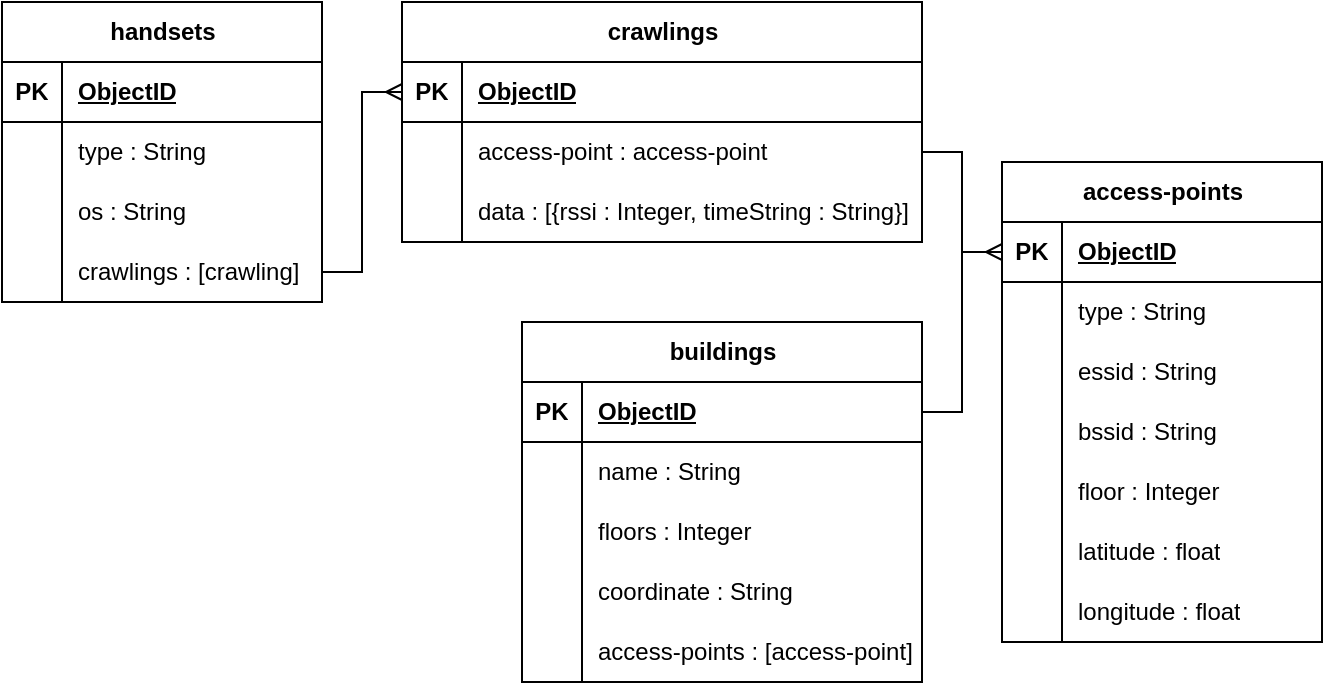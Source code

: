 <mxfile version="21.6.2" type="github" pages="2">
  <diagram name="ERD - Aruba" id="UW76ojvbWz_bRpLKUEDA">
    <mxGraphModel dx="763" dy="402" grid="1" gridSize="10" guides="1" tooltips="1" connect="1" arrows="1" fold="1" page="1" pageScale="1" pageWidth="827" pageHeight="1169" math="0" shadow="0">
      <root>
        <mxCell id="0" />
        <mxCell id="1" parent="0" />
        <mxCell id="Q_8P-X1uOxJ3i6bw0EPG-1" value="buildings" style="shape=table;startSize=30;container=1;collapsible=1;childLayout=tableLayout;fixedRows=1;rowLines=0;fontStyle=1;align=center;resizeLast=1;html=1;" parent="1" vertex="1">
          <mxGeometry x="340" y="440" width="200" height="180" as="geometry" />
        </mxCell>
        <mxCell id="Q_8P-X1uOxJ3i6bw0EPG-2" value="" style="shape=tableRow;horizontal=0;startSize=0;swimlaneHead=0;swimlaneBody=0;fillColor=none;collapsible=0;dropTarget=0;points=[[0,0.5],[1,0.5]];portConstraint=eastwest;top=0;left=0;right=0;bottom=1;" parent="Q_8P-X1uOxJ3i6bw0EPG-1" vertex="1">
          <mxGeometry y="30" width="200" height="30" as="geometry" />
        </mxCell>
        <mxCell id="Q_8P-X1uOxJ3i6bw0EPG-3" value="PK" style="shape=partialRectangle;connectable=0;fillColor=none;top=0;left=0;bottom=0;right=0;fontStyle=1;overflow=hidden;whiteSpace=wrap;html=1;" parent="Q_8P-X1uOxJ3i6bw0EPG-2" vertex="1">
          <mxGeometry width="30" height="30" as="geometry">
            <mxRectangle width="30" height="30" as="alternateBounds" />
          </mxGeometry>
        </mxCell>
        <mxCell id="Q_8P-X1uOxJ3i6bw0EPG-4" value="ObjectID" style="shape=partialRectangle;connectable=0;fillColor=none;top=0;left=0;bottom=0;right=0;align=left;spacingLeft=6;fontStyle=5;overflow=hidden;whiteSpace=wrap;html=1;" parent="Q_8P-X1uOxJ3i6bw0EPG-2" vertex="1">
          <mxGeometry x="30" width="170" height="30" as="geometry">
            <mxRectangle width="170" height="30" as="alternateBounds" />
          </mxGeometry>
        </mxCell>
        <mxCell id="Q_8P-X1uOxJ3i6bw0EPG-5" value="" style="shape=tableRow;horizontal=0;startSize=0;swimlaneHead=0;swimlaneBody=0;fillColor=none;collapsible=0;dropTarget=0;points=[[0,0.5],[1,0.5]];portConstraint=eastwest;top=0;left=0;right=0;bottom=0;" parent="Q_8P-X1uOxJ3i6bw0EPG-1" vertex="1">
          <mxGeometry y="60" width="200" height="30" as="geometry" />
        </mxCell>
        <mxCell id="Q_8P-X1uOxJ3i6bw0EPG-6" value="" style="shape=partialRectangle;connectable=0;fillColor=none;top=0;left=0;bottom=0;right=0;editable=1;overflow=hidden;whiteSpace=wrap;html=1;" parent="Q_8P-X1uOxJ3i6bw0EPG-5" vertex="1">
          <mxGeometry width="30" height="30" as="geometry">
            <mxRectangle width="30" height="30" as="alternateBounds" />
          </mxGeometry>
        </mxCell>
        <mxCell id="Q_8P-X1uOxJ3i6bw0EPG-7" value="name : String" style="shape=partialRectangle;connectable=0;fillColor=none;top=0;left=0;bottom=0;right=0;align=left;spacingLeft=6;overflow=hidden;whiteSpace=wrap;html=1;" parent="Q_8P-X1uOxJ3i6bw0EPG-5" vertex="1">
          <mxGeometry x="30" width="170" height="30" as="geometry">
            <mxRectangle width="170" height="30" as="alternateBounds" />
          </mxGeometry>
        </mxCell>
        <mxCell id="Q_8P-X1uOxJ3i6bw0EPG-8" value="" style="shape=tableRow;horizontal=0;startSize=0;swimlaneHead=0;swimlaneBody=0;fillColor=none;collapsible=0;dropTarget=0;points=[[0,0.5],[1,0.5]];portConstraint=eastwest;top=0;left=0;right=0;bottom=0;" parent="Q_8P-X1uOxJ3i6bw0EPG-1" vertex="1">
          <mxGeometry y="90" width="200" height="30" as="geometry" />
        </mxCell>
        <mxCell id="Q_8P-X1uOxJ3i6bw0EPG-9" value="" style="shape=partialRectangle;connectable=0;fillColor=none;top=0;left=0;bottom=0;right=0;editable=1;overflow=hidden;whiteSpace=wrap;html=1;" parent="Q_8P-X1uOxJ3i6bw0EPG-8" vertex="1">
          <mxGeometry width="30" height="30" as="geometry">
            <mxRectangle width="30" height="30" as="alternateBounds" />
          </mxGeometry>
        </mxCell>
        <mxCell id="Q_8P-X1uOxJ3i6bw0EPG-10" value="floors : Integer" style="shape=partialRectangle;connectable=0;fillColor=none;top=0;left=0;bottom=0;right=0;align=left;spacingLeft=6;overflow=hidden;whiteSpace=wrap;html=1;" parent="Q_8P-X1uOxJ3i6bw0EPG-8" vertex="1">
          <mxGeometry x="30" width="170" height="30" as="geometry">
            <mxRectangle width="170" height="30" as="alternateBounds" />
          </mxGeometry>
        </mxCell>
        <mxCell id="Q_8P-X1uOxJ3i6bw0EPG-86" value="" style="shape=tableRow;horizontal=0;startSize=0;swimlaneHead=0;swimlaneBody=0;fillColor=none;collapsible=0;dropTarget=0;points=[[0,0.5],[1,0.5]];portConstraint=eastwest;top=0;left=0;right=0;bottom=0;" parent="Q_8P-X1uOxJ3i6bw0EPG-1" vertex="1">
          <mxGeometry y="120" width="200" height="30" as="geometry" />
        </mxCell>
        <mxCell id="Q_8P-X1uOxJ3i6bw0EPG-87" value="" style="shape=partialRectangle;connectable=0;fillColor=none;top=0;left=0;bottom=0;right=0;editable=1;overflow=hidden;whiteSpace=wrap;html=1;" parent="Q_8P-X1uOxJ3i6bw0EPG-86" vertex="1">
          <mxGeometry width="30" height="30" as="geometry">
            <mxRectangle width="30" height="30" as="alternateBounds" />
          </mxGeometry>
        </mxCell>
        <mxCell id="Q_8P-X1uOxJ3i6bw0EPG-88" value="coordinate : String" style="shape=partialRectangle;connectable=0;fillColor=none;top=0;left=0;bottom=0;right=0;align=left;spacingLeft=6;overflow=hidden;whiteSpace=wrap;html=1;" parent="Q_8P-X1uOxJ3i6bw0EPG-86" vertex="1">
          <mxGeometry x="30" width="170" height="30" as="geometry">
            <mxRectangle width="170" height="30" as="alternateBounds" />
          </mxGeometry>
        </mxCell>
        <mxCell id="Q_8P-X1uOxJ3i6bw0EPG-43" value="" style="shape=tableRow;horizontal=0;startSize=0;swimlaneHead=0;swimlaneBody=0;fillColor=none;collapsible=0;dropTarget=0;points=[[0,0.5],[1,0.5]];portConstraint=eastwest;top=0;left=0;right=0;bottom=0;" parent="Q_8P-X1uOxJ3i6bw0EPG-1" vertex="1">
          <mxGeometry y="150" width="200" height="30" as="geometry" />
        </mxCell>
        <mxCell id="Q_8P-X1uOxJ3i6bw0EPG-44" value="" style="shape=partialRectangle;connectable=0;fillColor=none;top=0;left=0;bottom=0;right=0;editable=1;overflow=hidden;whiteSpace=wrap;html=1;" parent="Q_8P-X1uOxJ3i6bw0EPG-43" vertex="1">
          <mxGeometry width="30" height="30" as="geometry">
            <mxRectangle width="30" height="30" as="alternateBounds" />
          </mxGeometry>
        </mxCell>
        <mxCell id="Q_8P-X1uOxJ3i6bw0EPG-45" value="access-points : [access-point]" style="shape=partialRectangle;connectable=0;fillColor=none;top=0;left=0;bottom=0;right=0;align=left;spacingLeft=6;overflow=hidden;whiteSpace=wrap;html=1;" parent="Q_8P-X1uOxJ3i6bw0EPG-43" vertex="1">
          <mxGeometry x="30" width="170" height="30" as="geometry">
            <mxRectangle width="170" height="30" as="alternateBounds" />
          </mxGeometry>
        </mxCell>
        <mxCell id="Q_8P-X1uOxJ3i6bw0EPG-14" value="handsets" style="shape=table;startSize=30;container=1;collapsible=1;childLayout=tableLayout;fixedRows=1;rowLines=0;fontStyle=1;align=center;resizeLast=1;html=1;" parent="1" vertex="1">
          <mxGeometry x="80" y="280" width="160" height="150" as="geometry" />
        </mxCell>
        <mxCell id="Q_8P-X1uOxJ3i6bw0EPG-15" value="" style="shape=tableRow;horizontal=0;startSize=0;swimlaneHead=0;swimlaneBody=0;fillColor=none;collapsible=0;dropTarget=0;points=[[0,0.5],[1,0.5]];portConstraint=eastwest;top=0;left=0;right=0;bottom=1;" parent="Q_8P-X1uOxJ3i6bw0EPG-14" vertex="1">
          <mxGeometry y="30" width="160" height="30" as="geometry" />
        </mxCell>
        <mxCell id="Q_8P-X1uOxJ3i6bw0EPG-16" value="PK" style="shape=partialRectangle;connectable=0;fillColor=none;top=0;left=0;bottom=0;right=0;fontStyle=1;overflow=hidden;whiteSpace=wrap;html=1;" parent="Q_8P-X1uOxJ3i6bw0EPG-15" vertex="1">
          <mxGeometry width="30" height="30" as="geometry">
            <mxRectangle width="30" height="30" as="alternateBounds" />
          </mxGeometry>
        </mxCell>
        <mxCell id="Q_8P-X1uOxJ3i6bw0EPG-17" value="ObjectID" style="shape=partialRectangle;connectable=0;fillColor=none;top=0;left=0;bottom=0;right=0;align=left;spacingLeft=6;fontStyle=5;overflow=hidden;whiteSpace=wrap;html=1;" parent="Q_8P-X1uOxJ3i6bw0EPG-15" vertex="1">
          <mxGeometry x="30" width="130" height="30" as="geometry">
            <mxRectangle width="130" height="30" as="alternateBounds" />
          </mxGeometry>
        </mxCell>
        <mxCell id="Q_8P-X1uOxJ3i6bw0EPG-18" value="" style="shape=tableRow;horizontal=0;startSize=0;swimlaneHead=0;swimlaneBody=0;fillColor=none;collapsible=0;dropTarget=0;points=[[0,0.5],[1,0.5]];portConstraint=eastwest;top=0;left=0;right=0;bottom=0;" parent="Q_8P-X1uOxJ3i6bw0EPG-14" vertex="1">
          <mxGeometry y="60" width="160" height="30" as="geometry" />
        </mxCell>
        <mxCell id="Q_8P-X1uOxJ3i6bw0EPG-19" value="" style="shape=partialRectangle;connectable=0;fillColor=none;top=0;left=0;bottom=0;right=0;editable=1;overflow=hidden;whiteSpace=wrap;html=1;" parent="Q_8P-X1uOxJ3i6bw0EPG-18" vertex="1">
          <mxGeometry width="30" height="30" as="geometry">
            <mxRectangle width="30" height="30" as="alternateBounds" />
          </mxGeometry>
        </mxCell>
        <mxCell id="Q_8P-X1uOxJ3i6bw0EPG-20" value="type : String" style="shape=partialRectangle;connectable=0;fillColor=none;top=0;left=0;bottom=0;right=0;align=left;spacingLeft=6;overflow=hidden;whiteSpace=wrap;html=1;" parent="Q_8P-X1uOxJ3i6bw0EPG-18" vertex="1">
          <mxGeometry x="30" width="130" height="30" as="geometry">
            <mxRectangle width="130" height="30" as="alternateBounds" />
          </mxGeometry>
        </mxCell>
        <mxCell id="Q_8P-X1uOxJ3i6bw0EPG-21" value="" style="shape=tableRow;horizontal=0;startSize=0;swimlaneHead=0;swimlaneBody=0;fillColor=none;collapsible=0;dropTarget=0;points=[[0,0.5],[1,0.5]];portConstraint=eastwest;top=0;left=0;right=0;bottom=0;" parent="Q_8P-X1uOxJ3i6bw0EPG-14" vertex="1">
          <mxGeometry y="90" width="160" height="30" as="geometry" />
        </mxCell>
        <mxCell id="Q_8P-X1uOxJ3i6bw0EPG-22" value="" style="shape=partialRectangle;connectable=0;fillColor=none;top=0;left=0;bottom=0;right=0;editable=1;overflow=hidden;whiteSpace=wrap;html=1;" parent="Q_8P-X1uOxJ3i6bw0EPG-21" vertex="1">
          <mxGeometry width="30" height="30" as="geometry">
            <mxRectangle width="30" height="30" as="alternateBounds" />
          </mxGeometry>
        </mxCell>
        <mxCell id="Q_8P-X1uOxJ3i6bw0EPG-23" value="os : String" style="shape=partialRectangle;connectable=0;fillColor=none;top=0;left=0;bottom=0;right=0;align=left;spacingLeft=6;overflow=hidden;whiteSpace=wrap;html=1;" parent="Q_8P-X1uOxJ3i6bw0EPG-21" vertex="1">
          <mxGeometry x="30" width="130" height="30" as="geometry">
            <mxRectangle width="130" height="30" as="alternateBounds" />
          </mxGeometry>
        </mxCell>
        <mxCell id="Q_8P-X1uOxJ3i6bw0EPG-24" value="" style="shape=tableRow;horizontal=0;startSize=0;swimlaneHead=0;swimlaneBody=0;fillColor=none;collapsible=0;dropTarget=0;points=[[0,0.5],[1,0.5]];portConstraint=eastwest;top=0;left=0;right=0;bottom=0;" parent="Q_8P-X1uOxJ3i6bw0EPG-14" vertex="1">
          <mxGeometry y="120" width="160" height="30" as="geometry" />
        </mxCell>
        <mxCell id="Q_8P-X1uOxJ3i6bw0EPG-25" value="" style="shape=partialRectangle;connectable=0;fillColor=none;top=0;left=0;bottom=0;right=0;editable=1;overflow=hidden;whiteSpace=wrap;html=1;" parent="Q_8P-X1uOxJ3i6bw0EPG-24" vertex="1">
          <mxGeometry width="30" height="30" as="geometry">
            <mxRectangle width="30" height="30" as="alternateBounds" />
          </mxGeometry>
        </mxCell>
        <mxCell id="Q_8P-X1uOxJ3i6bw0EPG-26" value="crawlings : [crawling]" style="shape=partialRectangle;connectable=0;fillColor=none;top=0;left=0;bottom=0;right=0;align=left;spacingLeft=6;overflow=hidden;whiteSpace=wrap;html=1;" parent="Q_8P-X1uOxJ3i6bw0EPG-24" vertex="1">
          <mxGeometry x="30" width="130" height="30" as="geometry">
            <mxRectangle width="130" height="30" as="alternateBounds" />
          </mxGeometry>
        </mxCell>
        <mxCell id="Q_8P-X1uOxJ3i6bw0EPG-27" value="access-points" style="shape=table;startSize=30;container=1;collapsible=1;childLayout=tableLayout;fixedRows=1;rowLines=0;fontStyle=1;align=center;resizeLast=1;html=1;" parent="1" vertex="1">
          <mxGeometry x="580" y="360" width="160" height="240" as="geometry" />
        </mxCell>
        <mxCell id="Q_8P-X1uOxJ3i6bw0EPG-28" value="" style="shape=tableRow;horizontal=0;startSize=0;swimlaneHead=0;swimlaneBody=0;fillColor=none;collapsible=0;dropTarget=0;points=[[0,0.5],[1,0.5]];portConstraint=eastwest;top=0;left=0;right=0;bottom=1;" parent="Q_8P-X1uOxJ3i6bw0EPG-27" vertex="1">
          <mxGeometry y="30" width="160" height="30" as="geometry" />
        </mxCell>
        <mxCell id="Q_8P-X1uOxJ3i6bw0EPG-29" value="PK" style="shape=partialRectangle;connectable=0;fillColor=none;top=0;left=0;bottom=0;right=0;fontStyle=1;overflow=hidden;whiteSpace=wrap;html=1;" parent="Q_8P-X1uOxJ3i6bw0EPG-28" vertex="1">
          <mxGeometry width="30" height="30" as="geometry">
            <mxRectangle width="30" height="30" as="alternateBounds" />
          </mxGeometry>
        </mxCell>
        <mxCell id="Q_8P-X1uOxJ3i6bw0EPG-30" value="ObjectID" style="shape=partialRectangle;connectable=0;fillColor=none;top=0;left=0;bottom=0;right=0;align=left;spacingLeft=6;fontStyle=5;overflow=hidden;whiteSpace=wrap;html=1;" parent="Q_8P-X1uOxJ3i6bw0EPG-28" vertex="1">
          <mxGeometry x="30" width="130" height="30" as="geometry">
            <mxRectangle width="130" height="30" as="alternateBounds" />
          </mxGeometry>
        </mxCell>
        <mxCell id="Q_8P-X1uOxJ3i6bw0EPG-31" value="" style="shape=tableRow;horizontal=0;startSize=0;swimlaneHead=0;swimlaneBody=0;fillColor=none;collapsible=0;dropTarget=0;points=[[0,0.5],[1,0.5]];portConstraint=eastwest;top=0;left=0;right=0;bottom=0;" parent="Q_8P-X1uOxJ3i6bw0EPG-27" vertex="1">
          <mxGeometry y="60" width="160" height="30" as="geometry" />
        </mxCell>
        <mxCell id="Q_8P-X1uOxJ3i6bw0EPG-32" value="" style="shape=partialRectangle;connectable=0;fillColor=none;top=0;left=0;bottom=0;right=0;editable=1;overflow=hidden;whiteSpace=wrap;html=1;" parent="Q_8P-X1uOxJ3i6bw0EPG-31" vertex="1">
          <mxGeometry width="30" height="30" as="geometry">
            <mxRectangle width="30" height="30" as="alternateBounds" />
          </mxGeometry>
        </mxCell>
        <mxCell id="Q_8P-X1uOxJ3i6bw0EPG-33" value="type : String" style="shape=partialRectangle;connectable=0;fillColor=none;top=0;left=0;bottom=0;right=0;align=left;spacingLeft=6;overflow=hidden;whiteSpace=wrap;html=1;" parent="Q_8P-X1uOxJ3i6bw0EPG-31" vertex="1">
          <mxGeometry x="30" width="130" height="30" as="geometry">
            <mxRectangle width="130" height="30" as="alternateBounds" />
          </mxGeometry>
        </mxCell>
        <mxCell id="Q_8P-X1uOxJ3i6bw0EPG-34" value="" style="shape=tableRow;horizontal=0;startSize=0;swimlaneHead=0;swimlaneBody=0;fillColor=none;collapsible=0;dropTarget=0;points=[[0,0.5],[1,0.5]];portConstraint=eastwest;top=0;left=0;right=0;bottom=0;" parent="Q_8P-X1uOxJ3i6bw0EPG-27" vertex="1">
          <mxGeometry y="90" width="160" height="30" as="geometry" />
        </mxCell>
        <mxCell id="Q_8P-X1uOxJ3i6bw0EPG-35" value="" style="shape=partialRectangle;connectable=0;fillColor=none;top=0;left=0;bottom=0;right=0;editable=1;overflow=hidden;whiteSpace=wrap;html=1;" parent="Q_8P-X1uOxJ3i6bw0EPG-34" vertex="1">
          <mxGeometry width="30" height="30" as="geometry">
            <mxRectangle width="30" height="30" as="alternateBounds" />
          </mxGeometry>
        </mxCell>
        <mxCell id="Q_8P-X1uOxJ3i6bw0EPG-36" value="essid : String" style="shape=partialRectangle;connectable=0;fillColor=none;top=0;left=0;bottom=0;right=0;align=left;spacingLeft=6;overflow=hidden;whiteSpace=wrap;html=1;" parent="Q_8P-X1uOxJ3i6bw0EPG-34" vertex="1">
          <mxGeometry x="30" width="130" height="30" as="geometry">
            <mxRectangle width="130" height="30" as="alternateBounds" />
          </mxGeometry>
        </mxCell>
        <mxCell id="Q_8P-X1uOxJ3i6bw0EPG-37" value="" style="shape=tableRow;horizontal=0;startSize=0;swimlaneHead=0;swimlaneBody=0;fillColor=none;collapsible=0;dropTarget=0;points=[[0,0.5],[1,0.5]];portConstraint=eastwest;top=0;left=0;right=0;bottom=0;" parent="Q_8P-X1uOxJ3i6bw0EPG-27" vertex="1">
          <mxGeometry y="120" width="160" height="30" as="geometry" />
        </mxCell>
        <mxCell id="Q_8P-X1uOxJ3i6bw0EPG-38" value="" style="shape=partialRectangle;connectable=0;fillColor=none;top=0;left=0;bottom=0;right=0;editable=1;overflow=hidden;whiteSpace=wrap;html=1;" parent="Q_8P-X1uOxJ3i6bw0EPG-37" vertex="1">
          <mxGeometry width="30" height="30" as="geometry">
            <mxRectangle width="30" height="30" as="alternateBounds" />
          </mxGeometry>
        </mxCell>
        <mxCell id="Q_8P-X1uOxJ3i6bw0EPG-39" value="bssid : String" style="shape=partialRectangle;connectable=0;fillColor=none;top=0;left=0;bottom=0;right=0;align=left;spacingLeft=6;overflow=hidden;whiteSpace=wrap;html=1;" parent="Q_8P-X1uOxJ3i6bw0EPG-37" vertex="1">
          <mxGeometry x="30" width="130" height="30" as="geometry">
            <mxRectangle width="130" height="30" as="alternateBounds" />
          </mxGeometry>
        </mxCell>
        <mxCell id="Q_8P-X1uOxJ3i6bw0EPG-60" value="" style="shape=tableRow;horizontal=0;startSize=0;swimlaneHead=0;swimlaneBody=0;fillColor=none;collapsible=0;dropTarget=0;points=[[0,0.5],[1,0.5]];portConstraint=eastwest;top=0;left=0;right=0;bottom=0;" parent="Q_8P-X1uOxJ3i6bw0EPG-27" vertex="1">
          <mxGeometry y="150" width="160" height="30" as="geometry" />
        </mxCell>
        <mxCell id="Q_8P-X1uOxJ3i6bw0EPG-61" value="" style="shape=partialRectangle;connectable=0;fillColor=none;top=0;left=0;bottom=0;right=0;editable=1;overflow=hidden;whiteSpace=wrap;html=1;" parent="Q_8P-X1uOxJ3i6bw0EPG-60" vertex="1">
          <mxGeometry width="30" height="30" as="geometry">
            <mxRectangle width="30" height="30" as="alternateBounds" />
          </mxGeometry>
        </mxCell>
        <mxCell id="Q_8P-X1uOxJ3i6bw0EPG-62" value="floor : Integer" style="shape=partialRectangle;connectable=0;fillColor=none;top=0;left=0;bottom=0;right=0;align=left;spacingLeft=6;overflow=hidden;whiteSpace=wrap;html=1;" parent="Q_8P-X1uOxJ3i6bw0EPG-60" vertex="1">
          <mxGeometry x="30" width="130" height="30" as="geometry">
            <mxRectangle width="130" height="30" as="alternateBounds" />
          </mxGeometry>
        </mxCell>
        <mxCell id="Q_8P-X1uOxJ3i6bw0EPG-63" value="" style="shape=tableRow;horizontal=0;startSize=0;swimlaneHead=0;swimlaneBody=0;fillColor=none;collapsible=0;dropTarget=0;points=[[0,0.5],[1,0.5]];portConstraint=eastwest;top=0;left=0;right=0;bottom=0;" parent="Q_8P-X1uOxJ3i6bw0EPG-27" vertex="1">
          <mxGeometry y="180" width="160" height="30" as="geometry" />
        </mxCell>
        <mxCell id="Q_8P-X1uOxJ3i6bw0EPG-64" value="" style="shape=partialRectangle;connectable=0;fillColor=none;top=0;left=0;bottom=0;right=0;editable=1;overflow=hidden;whiteSpace=wrap;html=1;" parent="Q_8P-X1uOxJ3i6bw0EPG-63" vertex="1">
          <mxGeometry width="30" height="30" as="geometry">
            <mxRectangle width="30" height="30" as="alternateBounds" />
          </mxGeometry>
        </mxCell>
        <mxCell id="Q_8P-X1uOxJ3i6bw0EPG-65" value="latitude : float" style="shape=partialRectangle;connectable=0;fillColor=none;top=0;left=0;bottom=0;right=0;align=left;spacingLeft=6;overflow=hidden;whiteSpace=wrap;html=1;" parent="Q_8P-X1uOxJ3i6bw0EPG-63" vertex="1">
          <mxGeometry x="30" width="130" height="30" as="geometry">
            <mxRectangle width="130" height="30" as="alternateBounds" />
          </mxGeometry>
        </mxCell>
        <mxCell id="Q_8P-X1uOxJ3i6bw0EPG-66" value="" style="shape=tableRow;horizontal=0;startSize=0;swimlaneHead=0;swimlaneBody=0;fillColor=none;collapsible=0;dropTarget=0;points=[[0,0.5],[1,0.5]];portConstraint=eastwest;top=0;left=0;right=0;bottom=0;" parent="Q_8P-X1uOxJ3i6bw0EPG-27" vertex="1">
          <mxGeometry y="210" width="160" height="30" as="geometry" />
        </mxCell>
        <mxCell id="Q_8P-X1uOxJ3i6bw0EPG-67" value="" style="shape=partialRectangle;connectable=0;fillColor=none;top=0;left=0;bottom=0;right=0;editable=1;overflow=hidden;whiteSpace=wrap;html=1;" parent="Q_8P-X1uOxJ3i6bw0EPG-66" vertex="1">
          <mxGeometry width="30" height="30" as="geometry">
            <mxRectangle width="30" height="30" as="alternateBounds" />
          </mxGeometry>
        </mxCell>
        <mxCell id="Q_8P-X1uOxJ3i6bw0EPG-68" value="longitude : float" style="shape=partialRectangle;connectable=0;fillColor=none;top=0;left=0;bottom=0;right=0;align=left;spacingLeft=6;overflow=hidden;whiteSpace=wrap;html=1;" parent="Q_8P-X1uOxJ3i6bw0EPG-66" vertex="1">
          <mxGeometry x="30" width="130" height="30" as="geometry">
            <mxRectangle width="130" height="30" as="alternateBounds" />
          </mxGeometry>
        </mxCell>
        <mxCell id="Q_8P-X1uOxJ3i6bw0EPG-46" style="edgeStyle=orthogonalEdgeStyle;rounded=0;orthogonalLoop=1;jettySize=auto;html=1;entryX=0;entryY=0.5;entryDx=0;entryDy=0;endArrow=ERmany;endFill=0;" parent="1" source="Q_8P-X1uOxJ3i6bw0EPG-2" target="Q_8P-X1uOxJ3i6bw0EPG-28" edge="1">
          <mxGeometry relative="1" as="geometry">
            <mxPoint x="580" y="510" as="sourcePoint" />
            <Array as="points">
              <mxPoint x="560" y="485" />
              <mxPoint x="560" y="405" />
            </Array>
          </mxGeometry>
        </mxCell>
        <mxCell id="Q_8P-X1uOxJ3i6bw0EPG-47" value="crawlings" style="shape=table;startSize=30;container=1;collapsible=1;childLayout=tableLayout;fixedRows=1;rowLines=0;fontStyle=1;align=center;resizeLast=1;html=1;" parent="1" vertex="1">
          <mxGeometry x="280" y="280" width="260" height="120" as="geometry" />
        </mxCell>
        <mxCell id="Q_8P-X1uOxJ3i6bw0EPG-48" value="" style="shape=tableRow;horizontal=0;startSize=0;swimlaneHead=0;swimlaneBody=0;fillColor=none;collapsible=0;dropTarget=0;points=[[0,0.5],[1,0.5]];portConstraint=eastwest;top=0;left=0;right=0;bottom=1;" parent="Q_8P-X1uOxJ3i6bw0EPG-47" vertex="1">
          <mxGeometry y="30" width="260" height="30" as="geometry" />
        </mxCell>
        <mxCell id="Q_8P-X1uOxJ3i6bw0EPG-49" value="PK" style="shape=partialRectangle;connectable=0;fillColor=none;top=0;left=0;bottom=0;right=0;fontStyle=1;overflow=hidden;whiteSpace=wrap;html=1;" parent="Q_8P-X1uOxJ3i6bw0EPG-48" vertex="1">
          <mxGeometry width="30" height="30" as="geometry">
            <mxRectangle width="30" height="30" as="alternateBounds" />
          </mxGeometry>
        </mxCell>
        <mxCell id="Q_8P-X1uOxJ3i6bw0EPG-50" value="ObjectID" style="shape=partialRectangle;connectable=0;fillColor=none;top=0;left=0;bottom=0;right=0;align=left;spacingLeft=6;fontStyle=5;overflow=hidden;whiteSpace=wrap;html=1;" parent="Q_8P-X1uOxJ3i6bw0EPG-48" vertex="1">
          <mxGeometry x="30" width="230" height="30" as="geometry">
            <mxRectangle width="230" height="30" as="alternateBounds" />
          </mxGeometry>
        </mxCell>
        <mxCell id="Q_8P-X1uOxJ3i6bw0EPG-89" value="" style="shape=tableRow;horizontal=0;startSize=0;swimlaneHead=0;swimlaneBody=0;fillColor=none;collapsible=0;dropTarget=0;points=[[0,0.5],[1,0.5]];portConstraint=eastwest;top=0;left=0;right=0;bottom=0;" parent="Q_8P-X1uOxJ3i6bw0EPG-47" vertex="1">
          <mxGeometry y="60" width="260" height="30" as="geometry" />
        </mxCell>
        <mxCell id="Q_8P-X1uOxJ3i6bw0EPG-90" value="" style="shape=partialRectangle;connectable=0;fillColor=none;top=0;left=0;bottom=0;right=0;editable=1;overflow=hidden;whiteSpace=wrap;html=1;" parent="Q_8P-X1uOxJ3i6bw0EPG-89" vertex="1">
          <mxGeometry width="30" height="30" as="geometry">
            <mxRectangle width="30" height="30" as="alternateBounds" />
          </mxGeometry>
        </mxCell>
        <mxCell id="Q_8P-X1uOxJ3i6bw0EPG-91" value="access-point : access-point" style="shape=partialRectangle;connectable=0;fillColor=none;top=0;left=0;bottom=0;right=0;align=left;spacingLeft=6;overflow=hidden;whiteSpace=wrap;html=1;" parent="Q_8P-X1uOxJ3i6bw0EPG-89" vertex="1">
          <mxGeometry x="30" width="230" height="30" as="geometry">
            <mxRectangle width="230" height="30" as="alternateBounds" />
          </mxGeometry>
        </mxCell>
        <mxCell id="SF0kE7THrksqF2r0l14g-1" value="" style="shape=tableRow;horizontal=0;startSize=0;swimlaneHead=0;swimlaneBody=0;fillColor=none;collapsible=0;dropTarget=0;points=[[0,0.5],[1,0.5]];portConstraint=eastwest;top=0;left=0;right=0;bottom=0;" vertex="1" parent="Q_8P-X1uOxJ3i6bw0EPG-47">
          <mxGeometry y="90" width="260" height="30" as="geometry" />
        </mxCell>
        <mxCell id="SF0kE7THrksqF2r0l14g-2" value="" style="shape=partialRectangle;connectable=0;fillColor=none;top=0;left=0;bottom=0;right=0;editable=1;overflow=hidden;whiteSpace=wrap;html=1;" vertex="1" parent="SF0kE7THrksqF2r0l14g-1">
          <mxGeometry width="30" height="30" as="geometry">
            <mxRectangle width="30" height="30" as="alternateBounds" />
          </mxGeometry>
        </mxCell>
        <mxCell id="SF0kE7THrksqF2r0l14g-3" value="data : [{rssi : Integer, timeString : String}]" style="shape=partialRectangle;connectable=0;fillColor=none;top=0;left=0;bottom=0;right=0;align=left;spacingLeft=6;overflow=hidden;whiteSpace=wrap;html=1;" vertex="1" parent="SF0kE7THrksqF2r0l14g-1">
          <mxGeometry x="30" width="230" height="30" as="geometry">
            <mxRectangle width="230" height="30" as="alternateBounds" />
          </mxGeometry>
        </mxCell>
        <mxCell id="Q_8P-X1uOxJ3i6bw0EPG-76" style="edgeStyle=orthogonalEdgeStyle;rounded=0;orthogonalLoop=1;jettySize=auto;html=1;entryX=0;entryY=0.5;entryDx=0;entryDy=0;endArrow=ERmany;endFill=0;exitX=1;exitY=0.5;exitDx=0;exitDy=0;" parent="1" source="Q_8P-X1uOxJ3i6bw0EPG-24" target="Q_8P-X1uOxJ3i6bw0EPG-48" edge="1">
          <mxGeometry relative="1" as="geometry">
            <Array as="points">
              <mxPoint x="260" y="415" />
              <mxPoint x="260" y="325" />
            </Array>
            <mxPoint x="250" y="460" as="sourcePoint" />
          </mxGeometry>
        </mxCell>
        <mxCell id="SF0kE7THrksqF2r0l14g-6" style="edgeStyle=orthogonalEdgeStyle;rounded=0;orthogonalLoop=1;jettySize=auto;html=1;entryX=0;entryY=0.5;entryDx=0;entryDy=0;endArrow=none;endFill=0;" edge="1" parent="1" source="Q_8P-X1uOxJ3i6bw0EPG-89" target="Q_8P-X1uOxJ3i6bw0EPG-28">
          <mxGeometry relative="1" as="geometry">
            <Array as="points">
              <mxPoint x="560" y="355" />
              <mxPoint x="560" y="405" />
            </Array>
          </mxGeometry>
        </mxCell>
      </root>
    </mxGraphModel>
  </diagram>
  <diagram id="IN-rdab18oY66bxyYtl6" name="ERD - Client">
    <mxGraphModel dx="954" dy="502" grid="1" gridSize="10" guides="1" tooltips="1" connect="1" arrows="1" fold="1" page="1" pageScale="1" pageWidth="827" pageHeight="1169" math="0" shadow="0">
      <root>
        <mxCell id="0" />
        <mxCell id="1" parent="0" />
      </root>
    </mxGraphModel>
  </diagram>
</mxfile>
